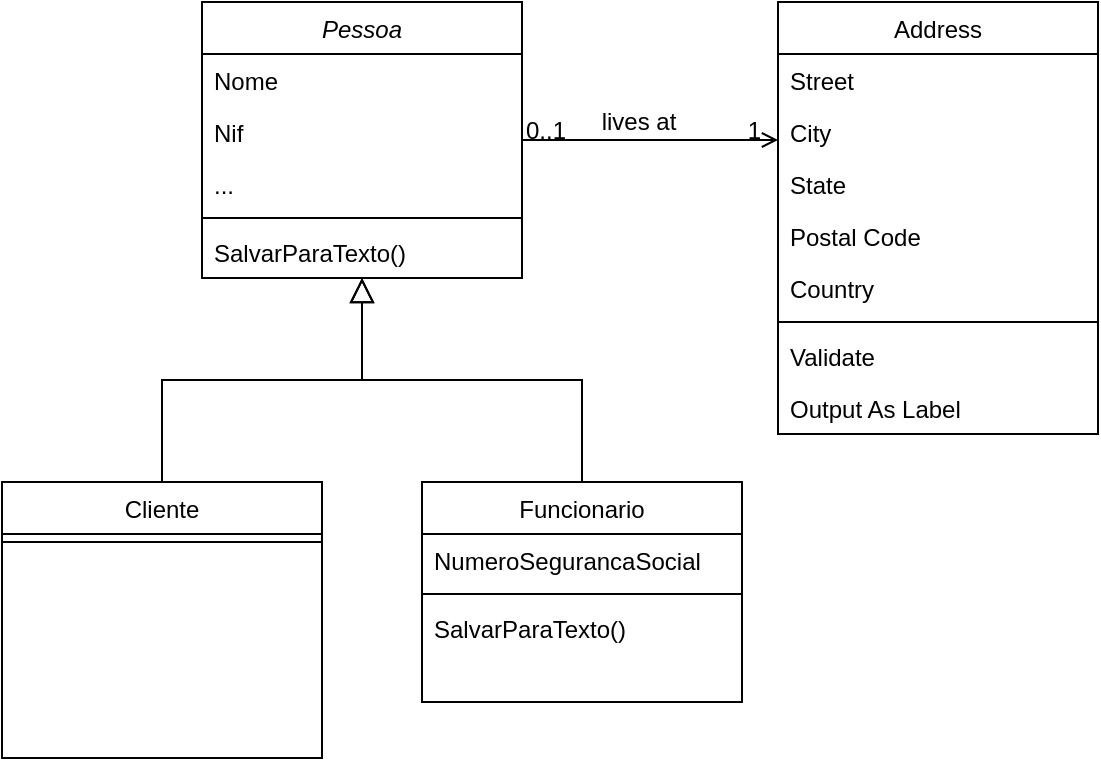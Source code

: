 <mxfile version="22.0.8" type="device">
  <diagram id="C5RBs43oDa-KdzZeNtuy" name="Page-1">
    <mxGraphModel dx="1728" dy="925" grid="1" gridSize="10" guides="1" tooltips="1" connect="1" arrows="1" fold="1" page="1" pageScale="1" pageWidth="827" pageHeight="1169" math="0" shadow="0">
      <root>
        <mxCell id="WIyWlLk6GJQsqaUBKTNV-0" />
        <mxCell id="WIyWlLk6GJQsqaUBKTNV-1" parent="WIyWlLk6GJQsqaUBKTNV-0" />
        <mxCell id="JXnLv3IHKPINBdPzHKA6-0" value="Pessoa" style="swimlane;fontStyle=2;align=center;verticalAlign=top;childLayout=stackLayout;horizontal=1;startSize=26;horizontalStack=0;resizeParent=1;resizeLast=0;collapsible=1;marginBottom=0;rounded=0;shadow=0;strokeWidth=1;" vertex="1" parent="WIyWlLk6GJQsqaUBKTNV-1">
          <mxGeometry x="220" y="120" width="160" height="138" as="geometry">
            <mxRectangle x="230" y="140" width="160" height="26" as="alternateBounds" />
          </mxGeometry>
        </mxCell>
        <mxCell id="JXnLv3IHKPINBdPzHKA6-1" value="Nome" style="text;align=left;verticalAlign=top;spacingLeft=4;spacingRight=4;overflow=hidden;rotatable=0;points=[[0,0.5],[1,0.5]];portConstraint=eastwest;" vertex="1" parent="JXnLv3IHKPINBdPzHKA6-0">
          <mxGeometry y="26" width="160" height="26" as="geometry" />
        </mxCell>
        <mxCell id="JXnLv3IHKPINBdPzHKA6-2" value="Nif" style="text;align=left;verticalAlign=top;spacingLeft=4;spacingRight=4;overflow=hidden;rotatable=0;points=[[0,0.5],[1,0.5]];portConstraint=eastwest;rounded=0;shadow=0;html=0;" vertex="1" parent="JXnLv3IHKPINBdPzHKA6-0">
          <mxGeometry y="52" width="160" height="26" as="geometry" />
        </mxCell>
        <mxCell id="JXnLv3IHKPINBdPzHKA6-3" value="..." style="text;align=left;verticalAlign=top;spacingLeft=4;spacingRight=4;overflow=hidden;rotatable=0;points=[[0,0.5],[1,0.5]];portConstraint=eastwest;rounded=0;shadow=0;html=0;" vertex="1" parent="JXnLv3IHKPINBdPzHKA6-0">
          <mxGeometry y="78" width="160" height="26" as="geometry" />
        </mxCell>
        <mxCell id="JXnLv3IHKPINBdPzHKA6-4" value="" style="line;html=1;strokeWidth=1;align=left;verticalAlign=middle;spacingTop=-1;spacingLeft=3;spacingRight=3;rotatable=0;labelPosition=right;points=[];portConstraint=eastwest;" vertex="1" parent="JXnLv3IHKPINBdPzHKA6-0">
          <mxGeometry y="104" width="160" height="8" as="geometry" />
        </mxCell>
        <mxCell id="JXnLv3IHKPINBdPzHKA6-5" value="SalvarParaTexto()" style="text;align=left;verticalAlign=top;spacingLeft=4;spacingRight=4;overflow=hidden;rotatable=0;points=[[0,0.5],[1,0.5]];portConstraint=eastwest;" vertex="1" parent="JXnLv3IHKPINBdPzHKA6-0">
          <mxGeometry y="112" width="160" height="26" as="geometry" />
        </mxCell>
        <mxCell id="JXnLv3IHKPINBdPzHKA6-6" value="Cliente" style="swimlane;fontStyle=0;align=center;verticalAlign=top;childLayout=stackLayout;horizontal=1;startSize=26;horizontalStack=0;resizeParent=1;resizeLast=0;collapsible=1;marginBottom=0;rounded=0;shadow=0;strokeWidth=1;" vertex="1" parent="WIyWlLk6GJQsqaUBKTNV-1">
          <mxGeometry x="120" y="360" width="160" height="138" as="geometry">
            <mxRectangle x="130" y="380" width="160" height="26" as="alternateBounds" />
          </mxGeometry>
        </mxCell>
        <mxCell id="JXnLv3IHKPINBdPzHKA6-7" value="" style="line;html=1;strokeWidth=1;align=left;verticalAlign=middle;spacingTop=-1;spacingLeft=3;spacingRight=3;rotatable=0;labelPosition=right;points=[];portConstraint=eastwest;" vertex="1" parent="JXnLv3IHKPINBdPzHKA6-6">
          <mxGeometry y="26" width="160" height="8" as="geometry" />
        </mxCell>
        <mxCell id="JXnLv3IHKPINBdPzHKA6-8" value="" style="endArrow=block;endSize=10;endFill=0;shadow=0;strokeWidth=1;rounded=0;edgeStyle=elbowEdgeStyle;elbow=vertical;" edge="1" parent="WIyWlLk6GJQsqaUBKTNV-1" source="JXnLv3IHKPINBdPzHKA6-6" target="JXnLv3IHKPINBdPzHKA6-0">
          <mxGeometry width="160" relative="1" as="geometry">
            <mxPoint x="200" y="203" as="sourcePoint" />
            <mxPoint x="200" y="203" as="targetPoint" />
          </mxGeometry>
        </mxCell>
        <mxCell id="JXnLv3IHKPINBdPzHKA6-9" value="Funcionario" style="swimlane;fontStyle=0;align=center;verticalAlign=top;childLayout=stackLayout;horizontal=1;startSize=26;horizontalStack=0;resizeParent=1;resizeLast=0;collapsible=1;marginBottom=0;rounded=0;shadow=0;strokeWidth=1;" vertex="1" parent="WIyWlLk6GJQsqaUBKTNV-1">
          <mxGeometry x="330" y="360" width="160" height="110" as="geometry">
            <mxRectangle x="330" y="360" width="170" height="26" as="alternateBounds" />
          </mxGeometry>
        </mxCell>
        <mxCell id="JXnLv3IHKPINBdPzHKA6-10" value="NumeroSegurancaSocial&#xa;&#xa;" style="text;align=left;verticalAlign=top;spacingLeft=4;spacingRight=4;overflow=hidden;rotatable=0;points=[[0,0.5],[1,0.5]];portConstraint=eastwest;" vertex="1" parent="JXnLv3IHKPINBdPzHKA6-9">
          <mxGeometry y="26" width="160" height="26" as="geometry" />
        </mxCell>
        <mxCell id="JXnLv3IHKPINBdPzHKA6-11" value="" style="line;html=1;strokeWidth=1;align=left;verticalAlign=middle;spacingTop=-1;spacingLeft=3;spacingRight=3;rotatable=0;labelPosition=right;points=[];portConstraint=eastwest;" vertex="1" parent="JXnLv3IHKPINBdPzHKA6-9">
          <mxGeometry y="52" width="160" height="8" as="geometry" />
        </mxCell>
        <mxCell id="JXnLv3IHKPINBdPzHKA6-27" value="SalvarParaTexto()" style="text;align=left;verticalAlign=top;spacingLeft=4;spacingRight=4;overflow=hidden;rotatable=0;points=[[0,0.5],[1,0.5]];portConstraint=eastwest;" vertex="1" parent="JXnLv3IHKPINBdPzHKA6-9">
          <mxGeometry y="60" width="160" height="26" as="geometry" />
        </mxCell>
        <mxCell id="JXnLv3IHKPINBdPzHKA6-12" value="" style="endArrow=block;endSize=10;endFill=0;shadow=0;strokeWidth=1;rounded=0;edgeStyle=elbowEdgeStyle;elbow=vertical;" edge="1" parent="WIyWlLk6GJQsqaUBKTNV-1" source="JXnLv3IHKPINBdPzHKA6-9" target="JXnLv3IHKPINBdPzHKA6-0">
          <mxGeometry width="160" relative="1" as="geometry">
            <mxPoint x="210" y="373" as="sourcePoint" />
            <mxPoint x="310" y="271" as="targetPoint" />
          </mxGeometry>
        </mxCell>
        <mxCell id="JXnLv3IHKPINBdPzHKA6-13" value="Address" style="swimlane;fontStyle=0;align=center;verticalAlign=top;childLayout=stackLayout;horizontal=1;startSize=26;horizontalStack=0;resizeParent=1;resizeLast=0;collapsible=1;marginBottom=0;rounded=0;shadow=0;strokeWidth=1;" vertex="1" parent="WIyWlLk6GJQsqaUBKTNV-1">
          <mxGeometry x="508" y="120" width="160" height="216" as="geometry">
            <mxRectangle x="550" y="140" width="160" height="26" as="alternateBounds" />
          </mxGeometry>
        </mxCell>
        <mxCell id="JXnLv3IHKPINBdPzHKA6-14" value="Street" style="text;align=left;verticalAlign=top;spacingLeft=4;spacingRight=4;overflow=hidden;rotatable=0;points=[[0,0.5],[1,0.5]];portConstraint=eastwest;" vertex="1" parent="JXnLv3IHKPINBdPzHKA6-13">
          <mxGeometry y="26" width="160" height="26" as="geometry" />
        </mxCell>
        <mxCell id="JXnLv3IHKPINBdPzHKA6-15" value="City" style="text;align=left;verticalAlign=top;spacingLeft=4;spacingRight=4;overflow=hidden;rotatable=0;points=[[0,0.5],[1,0.5]];portConstraint=eastwest;rounded=0;shadow=0;html=0;" vertex="1" parent="JXnLv3IHKPINBdPzHKA6-13">
          <mxGeometry y="52" width="160" height="26" as="geometry" />
        </mxCell>
        <mxCell id="JXnLv3IHKPINBdPzHKA6-16" value="State" style="text;align=left;verticalAlign=top;spacingLeft=4;spacingRight=4;overflow=hidden;rotatable=0;points=[[0,0.5],[1,0.5]];portConstraint=eastwest;rounded=0;shadow=0;html=0;" vertex="1" parent="JXnLv3IHKPINBdPzHKA6-13">
          <mxGeometry y="78" width="160" height="26" as="geometry" />
        </mxCell>
        <mxCell id="JXnLv3IHKPINBdPzHKA6-17" value="Postal Code" style="text;align=left;verticalAlign=top;spacingLeft=4;spacingRight=4;overflow=hidden;rotatable=0;points=[[0,0.5],[1,0.5]];portConstraint=eastwest;rounded=0;shadow=0;html=0;" vertex="1" parent="JXnLv3IHKPINBdPzHKA6-13">
          <mxGeometry y="104" width="160" height="26" as="geometry" />
        </mxCell>
        <mxCell id="JXnLv3IHKPINBdPzHKA6-18" value="Country" style="text;align=left;verticalAlign=top;spacingLeft=4;spacingRight=4;overflow=hidden;rotatable=0;points=[[0,0.5],[1,0.5]];portConstraint=eastwest;rounded=0;shadow=0;html=0;" vertex="1" parent="JXnLv3IHKPINBdPzHKA6-13">
          <mxGeometry y="130" width="160" height="26" as="geometry" />
        </mxCell>
        <mxCell id="JXnLv3IHKPINBdPzHKA6-19" value="" style="line;html=1;strokeWidth=1;align=left;verticalAlign=middle;spacingTop=-1;spacingLeft=3;spacingRight=3;rotatable=0;labelPosition=right;points=[];portConstraint=eastwest;" vertex="1" parent="JXnLv3IHKPINBdPzHKA6-13">
          <mxGeometry y="156" width="160" height="8" as="geometry" />
        </mxCell>
        <mxCell id="JXnLv3IHKPINBdPzHKA6-20" value="Validate" style="text;align=left;verticalAlign=top;spacingLeft=4;spacingRight=4;overflow=hidden;rotatable=0;points=[[0,0.5],[1,0.5]];portConstraint=eastwest;" vertex="1" parent="JXnLv3IHKPINBdPzHKA6-13">
          <mxGeometry y="164" width="160" height="26" as="geometry" />
        </mxCell>
        <mxCell id="JXnLv3IHKPINBdPzHKA6-21" value="Output As Label" style="text;align=left;verticalAlign=top;spacingLeft=4;spacingRight=4;overflow=hidden;rotatable=0;points=[[0,0.5],[1,0.5]];portConstraint=eastwest;" vertex="1" parent="JXnLv3IHKPINBdPzHKA6-13">
          <mxGeometry y="190" width="160" height="26" as="geometry" />
        </mxCell>
        <mxCell id="JXnLv3IHKPINBdPzHKA6-22" value="" style="endArrow=open;shadow=0;strokeWidth=1;rounded=0;endFill=1;edgeStyle=elbowEdgeStyle;elbow=vertical;" edge="1" parent="WIyWlLk6GJQsqaUBKTNV-1" source="JXnLv3IHKPINBdPzHKA6-0" target="JXnLv3IHKPINBdPzHKA6-13">
          <mxGeometry x="0.5" y="41" relative="1" as="geometry">
            <mxPoint x="380" y="192" as="sourcePoint" />
            <mxPoint x="540" y="192" as="targetPoint" />
            <mxPoint x="-40" y="32" as="offset" />
          </mxGeometry>
        </mxCell>
        <mxCell id="JXnLv3IHKPINBdPzHKA6-23" value="0..1" style="resizable=0;align=left;verticalAlign=bottom;labelBackgroundColor=none;fontSize=12;" connectable="0" vertex="1" parent="JXnLv3IHKPINBdPzHKA6-22">
          <mxGeometry x="-1" relative="1" as="geometry">
            <mxPoint y="4" as="offset" />
          </mxGeometry>
        </mxCell>
        <mxCell id="JXnLv3IHKPINBdPzHKA6-24" value="1" style="resizable=0;align=right;verticalAlign=bottom;labelBackgroundColor=none;fontSize=12;" connectable="0" vertex="1" parent="JXnLv3IHKPINBdPzHKA6-22">
          <mxGeometry x="1" relative="1" as="geometry">
            <mxPoint x="-7" y="4" as="offset" />
          </mxGeometry>
        </mxCell>
        <mxCell id="JXnLv3IHKPINBdPzHKA6-25" value="lives at" style="text;html=1;resizable=0;points=[];;align=center;verticalAlign=middle;labelBackgroundColor=none;rounded=0;shadow=0;strokeWidth=1;fontSize=12;" vertex="1" connectable="0" parent="JXnLv3IHKPINBdPzHKA6-22">
          <mxGeometry x="0.5" y="49" relative="1" as="geometry">
            <mxPoint x="-38" y="40" as="offset" />
          </mxGeometry>
        </mxCell>
      </root>
    </mxGraphModel>
  </diagram>
</mxfile>
